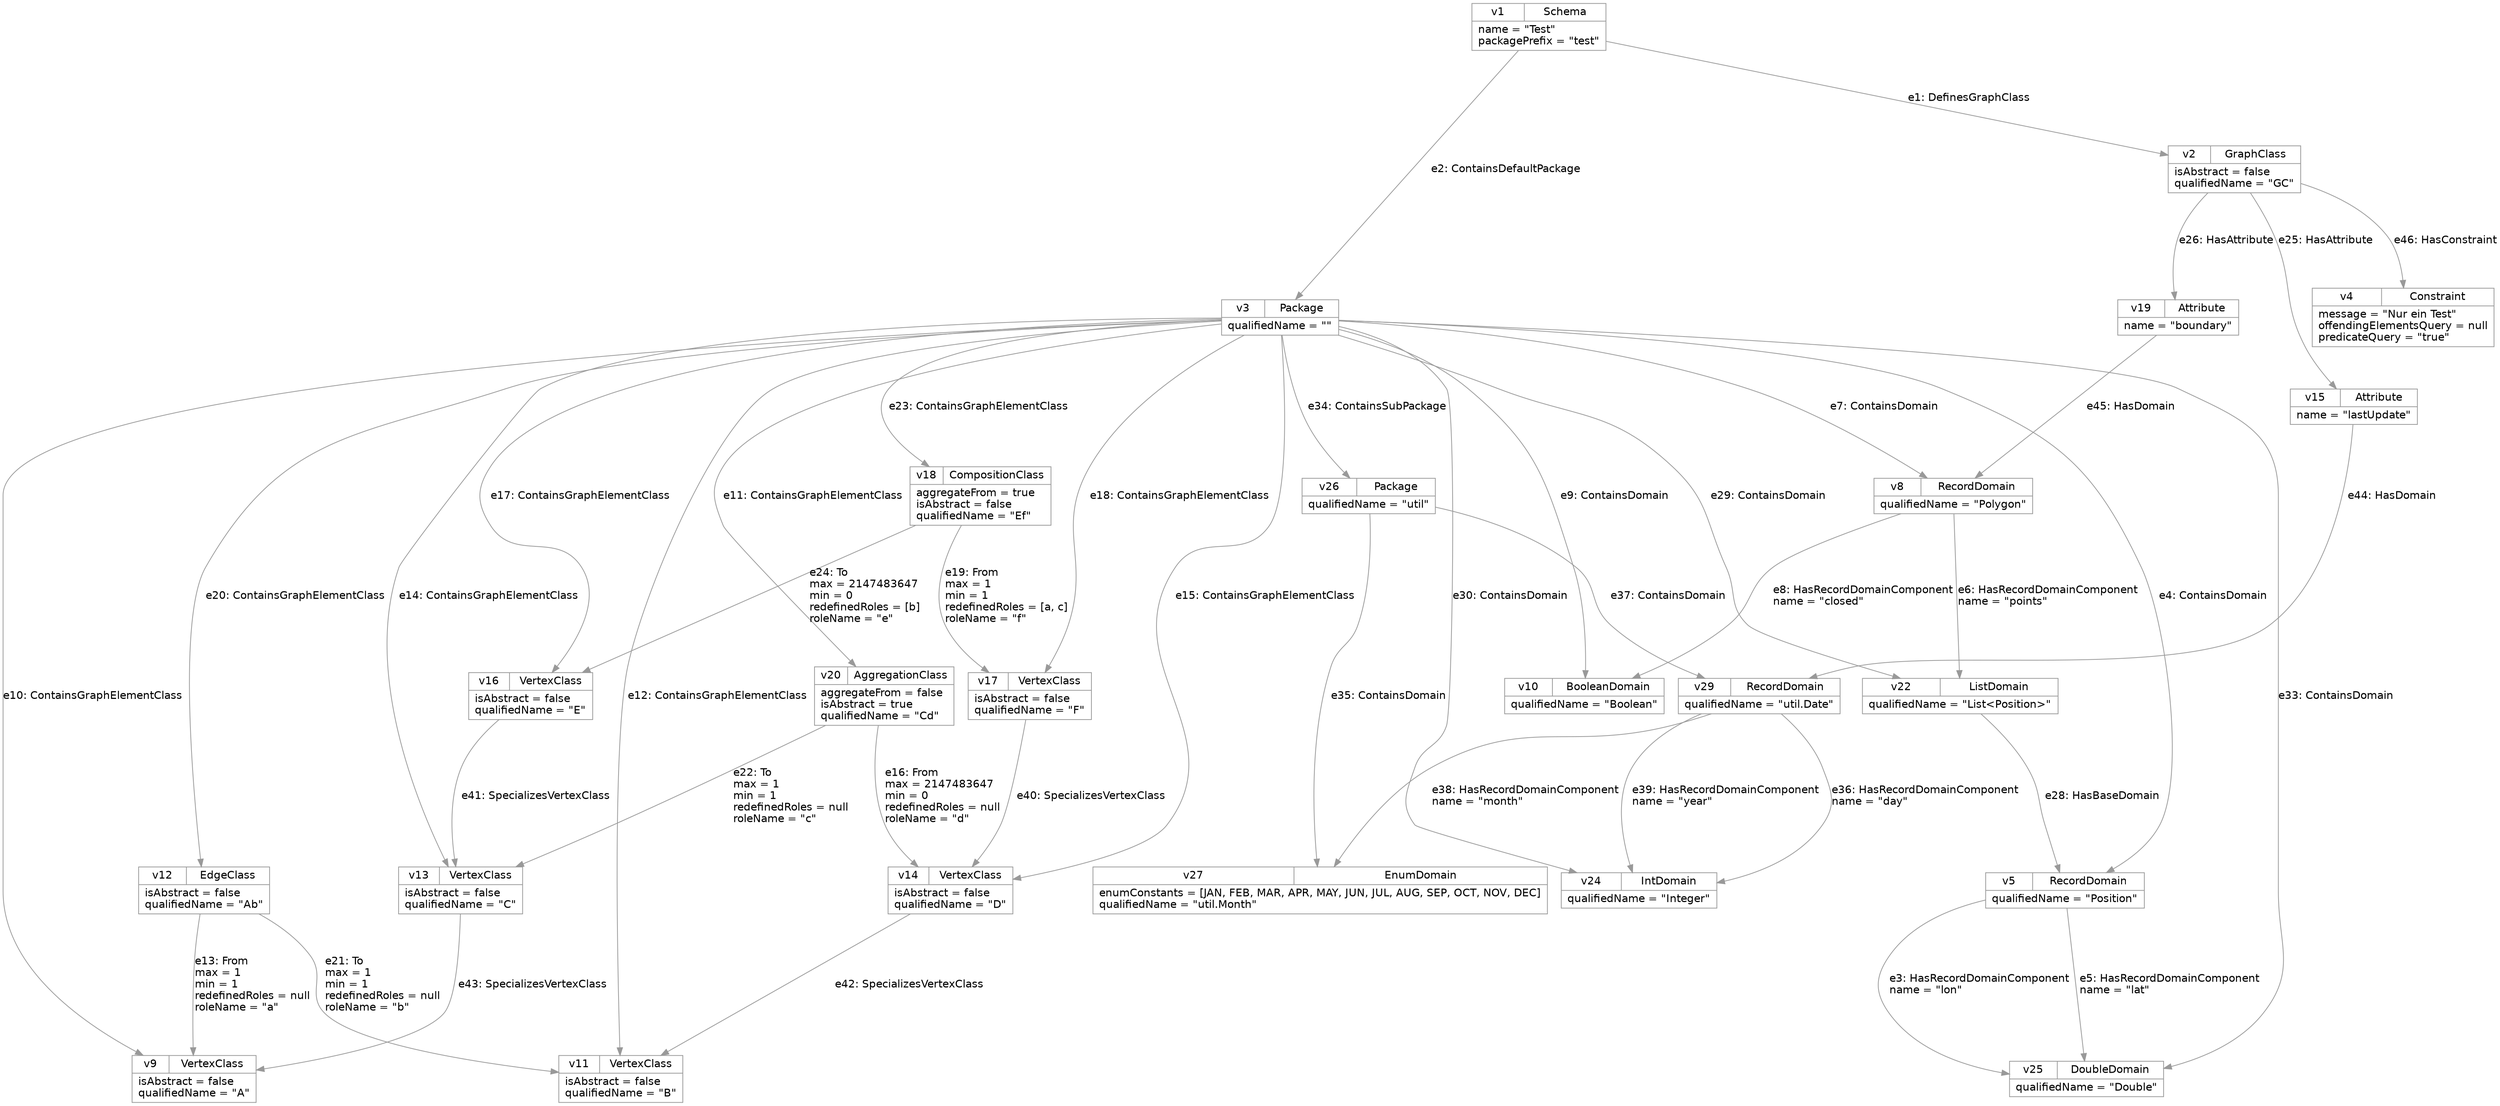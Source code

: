 digraph "288f493c-f0ed6efc-99475eae-63e10e52"
{
ranksep="1.5";
nodesep="0.25";
node [shape="record" fontname="Helvetica" fontsize="14" color="#999999"];
edge [fontname="Helvetica" fontsize="14" labelfontname="Helvetica" labelfontsize="14" color="#999999"];
v1 [label="{{v1|Schema}|name = \"Test\"\lpackagePrefix = \"test\"\l}"];
v2 [label="{{v2|GraphClass}|isAbstract = false\lqualifiedName = \"GC\"\l}"];
v3 [label="{{v3|Package}|qualifiedName = \"\"\l}"];
v5 [label="{{v5|RecordDomain}|qualifiedName = \"Position\"\l}"];
v8 [label="{{v8|RecordDomain}|qualifiedName = \"Polygon\"\l}"];
v10 [label="{{v10|BooleanDomain}|qualifiedName = \"Boolean\"\l}"];
v9 [label="{{v9|VertexClass}|isAbstract = false\lqualifiedName = \"A\"\l}"];
v11 [label="{{v11|VertexClass}|isAbstract = false\lqualifiedName = \"B\"\l}"];
v12 [label="{{v12|EdgeClass}|isAbstract = false\lqualifiedName = \"Ab\"\l}"];
v13 [label="{{v13|VertexClass}|isAbstract = false\lqualifiedName = \"C\"\l}"];
v14 [label="{{v14|VertexClass}|isAbstract = false\lqualifiedName = \"D\"\l}"];
v16 [label="{{v16|VertexClass}|isAbstract = false\lqualifiedName = \"E\"\l}"];
v17 [label="{{v17|VertexClass}|isAbstract = false\lqualifiedName = \"F\"\l}"];
v18 [label="{{v18|CompositionClass}|aggregateFrom = true\lisAbstract = false\lqualifiedName = \"Ef\"\l}"];
v20 [label="{{v20|AggregationClass}|aggregateFrom = false\lisAbstract = true\lqualifiedName = \"Cd\"\l}"];
v15 [label="{{v15|Attribute}|name = \"lastUpdate\"\l}"];
v19 [label="{{v19|Attribute}|name = \"boundary\"\l}"];
v22 [label="{{v22|ListDomain}|qualifiedName = \"List\<Position\>\"\l}"];
v24 [label="{{v24|IntDomain}|qualifiedName = \"Integer\"\l}"];
v25 [label="{{v25|DoubleDomain}|qualifiedName = \"Double\"\l}"];
v26 [label="{{v26|Package}|qualifiedName = \"util\"\l}"];
v27 [label="{{v27|EnumDomain}|enumConstants = [JAN, FEB, MAR, APR, MAY, JUN, JUL, AUG, SEP, OCT, NOV, DEC]\lqualifiedName = \"util.Month\"\l}"];
v29 [label="{{v29|RecordDomain}|qualifiedName = \"util.Date\"\l}"];
v4 [label="{{v4|Constraint}|message = \"Nur ein Test\"\loffendingElementsQuery = null\lpredicateQuery = \"true\"\l}"];
v1 -> v2 [label="e1: DefinesGraphClass"];
v1 -> v3 [label="e2: ContainsDefaultPackage"];
v3 -> v5 [label="e4: ContainsDomain"];
v5 -> v25 [label="e3: HasRecordDomainComponent\lname = \"lon\"\l"];
v5 -> v25 [label="e5: HasRecordDomainComponent\lname = \"lat\"\l"];
v3 -> v8 [label="e7: ContainsDomain"];
v8 -> v22 [label="e6: HasRecordDomainComponent\lname = \"points\"\l"];
v8 -> v10 [label="e8: HasRecordDomainComponent\lname = \"closed\"\l"];
v3 -> v10 [label="e9: ContainsDomain"];
v3 -> v9 [label="e10: ContainsGraphElementClass"];
v3 -> v11 [label="e12: ContainsGraphElementClass"];
v12 -> v9 [label="e13: From\lmax = 1\lmin = 1\lredefinedRoles = null\lroleName = \"a\"\l"];
v3 -> v13 [label="e14: ContainsGraphElementClass"];
v3 -> v14 [label="e15: ContainsGraphElementClass"];
v20 -> v14 [label="e16: From\lmax = 2147483647\lmin = 0\lredefinedRoles = null\lroleName = \"d\"\l"];
v3 -> v16 [label="e17: ContainsGraphElementClass"];
v3 -> v17 [label="e18: ContainsGraphElementClass"];
v18 -> v17 [label="e19: From\lmax = 1\lmin = 1\lredefinedRoles = [a, c]\lroleName = \"f\"\l"];
v3 -> v12 [label="e20: ContainsGraphElementClass"];
v12 -> v11 [label="e21: To\lmax = 1\lmin = 1\lredefinedRoles = null\lroleName = \"b\"\l"];
v3 -> v20 [label="e11: ContainsGraphElementClass"];
v20 -> v13 [label="e22: To\lmax = 1\lmin = 1\lredefinedRoles = null\lroleName = \"c\"\l"];
v3 -> v18 [label="e23: ContainsGraphElementClass"];
v18 -> v16 [label="e24: To\lmax = 2147483647\lmin = 0\lredefinedRoles = [b]\lroleName = \"e\"\l"];
v2 -> v15 [label="e25: HasAttribute"];
v2 -> v19 [label="e26: HasAttribute"];
v22 -> v5 [label="e28: HasBaseDomain"];
v3 -> v22 [label="e29: ContainsDomain"];
v3 -> v24 [label="e30: ContainsDomain"];
v3 -> v25 [label="e33: ContainsDomain"];
v3 -> v26 [label="e34: ContainsSubPackage"];
v26 -> v27 [label="e35: ContainsDomain"];
v26 -> v29 [label="e37: ContainsDomain"];
v29 -> v24 [label="e36: HasRecordDomainComponent\lname = \"day\"\l"];
v29 -> v27 [label="e38: HasRecordDomainComponent\lname = \"month\"\l"];
v29 -> v24 [label="e39: HasRecordDomainComponent\lname = \"year\"\l"];
v17 -> v14 [label="e40: SpecializesVertexClass"];
v16 -> v13 [label="e41: SpecializesVertexClass"];
v14 -> v11 [label="e42: SpecializesVertexClass"];
v13 -> v9 [label="e43: SpecializesVertexClass"];
v15 -> v29 [label="e44: HasDomain"];
v19 -> v8 [label="e45: HasDomain"];
v2 -> v4 [label="e46: HasConstraint"];
}
